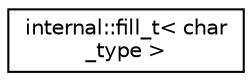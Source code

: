 digraph "Иерархия классов. Графический вид."
{
  edge [fontname="Helvetica",fontsize="10",labelfontname="Helvetica",labelfontsize="10"];
  node [fontname="Helvetica",fontsize="10",shape=record];
  rankdir="LR";
  Node0 [label="internal::fill_t\< char\l_type \>",height=0.2,width=0.4,color="black", fillcolor="white", style="filled",URL="$structinternal_1_1fill__t.html"];
}
